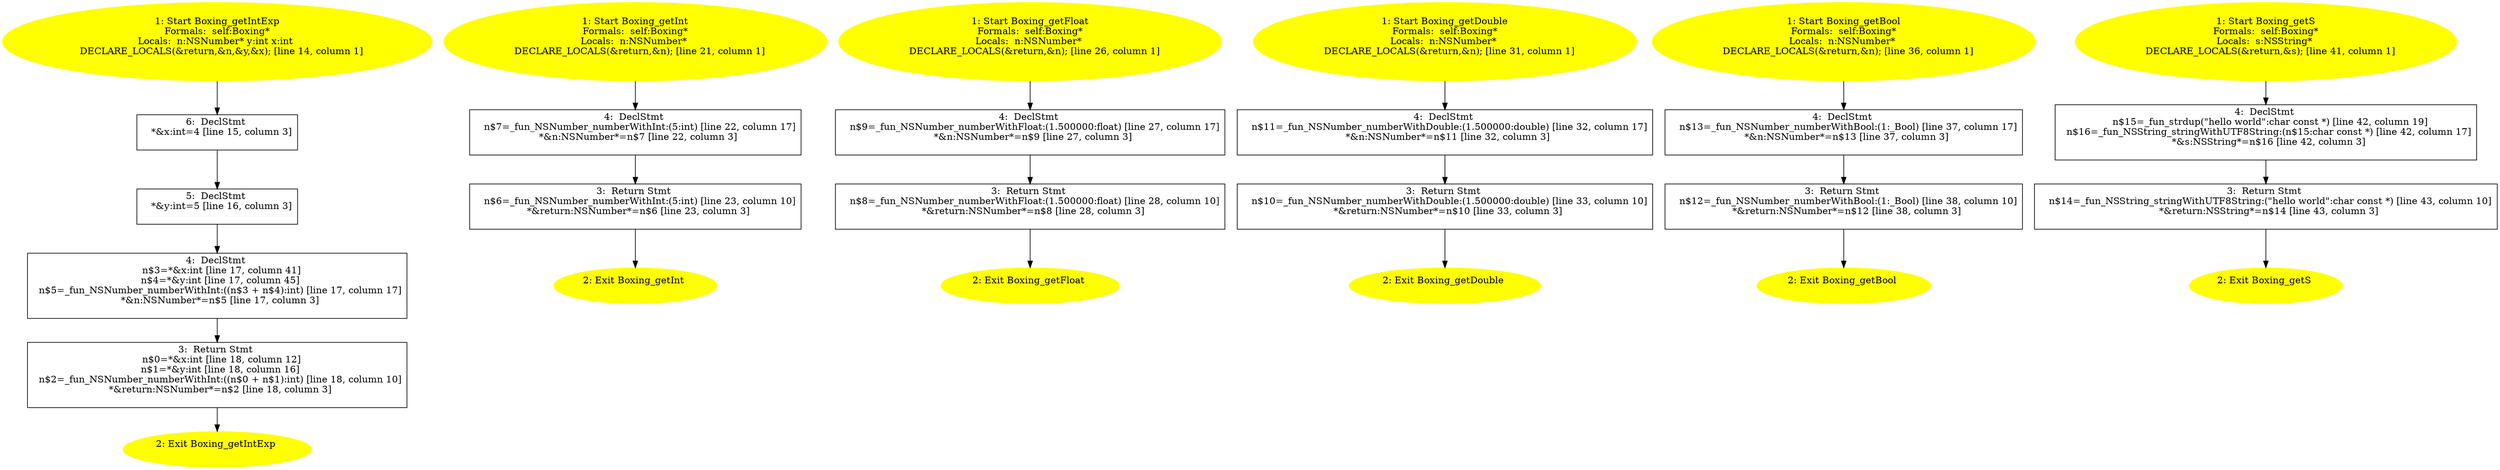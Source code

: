 /* @generated */
digraph cfg {
"getIntExp#Boxing#instance.1230c4f8d594629f186c72bd450c75b1_1" [label="1: Start Boxing_getIntExp\nFormals:  self:Boxing*\nLocals:  n:NSNumber* y:int x:int \n   DECLARE_LOCALS(&return,&n,&y,&x); [line 14, column 1]\n " color=yellow style=filled]
	

	 "getIntExp#Boxing#instance.1230c4f8d594629f186c72bd450c75b1_1" -> "getIntExp#Boxing#instance.1230c4f8d594629f186c72bd450c75b1_6" ;
"getIntExp#Boxing#instance.1230c4f8d594629f186c72bd450c75b1_2" [label="2: Exit Boxing_getIntExp \n  " color=yellow style=filled]
	

"getIntExp#Boxing#instance.1230c4f8d594629f186c72bd450c75b1_3" [label="3:  Return Stmt \n   n$0=*&x:int [line 18, column 12]\n  n$1=*&y:int [line 18, column 16]\n  n$2=_fun_NSNumber_numberWithInt:((n$0 + n$1):int) [line 18, column 10]\n  *&return:NSNumber*=n$2 [line 18, column 3]\n " shape="box"]
	

	 "getIntExp#Boxing#instance.1230c4f8d594629f186c72bd450c75b1_3" -> "getIntExp#Boxing#instance.1230c4f8d594629f186c72bd450c75b1_2" ;
"getIntExp#Boxing#instance.1230c4f8d594629f186c72bd450c75b1_4" [label="4:  DeclStmt \n   n$3=*&x:int [line 17, column 41]\n  n$4=*&y:int [line 17, column 45]\n  n$5=_fun_NSNumber_numberWithInt:((n$3 + n$4):int) [line 17, column 17]\n  *&n:NSNumber*=n$5 [line 17, column 3]\n " shape="box"]
	

	 "getIntExp#Boxing#instance.1230c4f8d594629f186c72bd450c75b1_4" -> "getIntExp#Boxing#instance.1230c4f8d594629f186c72bd450c75b1_3" ;
"getIntExp#Boxing#instance.1230c4f8d594629f186c72bd450c75b1_5" [label="5:  DeclStmt \n   *&y:int=5 [line 16, column 3]\n " shape="box"]
	

	 "getIntExp#Boxing#instance.1230c4f8d594629f186c72bd450c75b1_5" -> "getIntExp#Boxing#instance.1230c4f8d594629f186c72bd450c75b1_4" ;
"getIntExp#Boxing#instance.1230c4f8d594629f186c72bd450c75b1_6" [label="6:  DeclStmt \n   *&x:int=4 [line 15, column 3]\n " shape="box"]
	

	 "getIntExp#Boxing#instance.1230c4f8d594629f186c72bd450c75b1_6" -> "getIntExp#Boxing#instance.1230c4f8d594629f186c72bd450c75b1_5" ;
"getInt#Boxing#instance.6b1205ea87bb285944ca74c0597dcf85_1" [label="1: Start Boxing_getInt\nFormals:  self:Boxing*\nLocals:  n:NSNumber* \n   DECLARE_LOCALS(&return,&n); [line 21, column 1]\n " color=yellow style=filled]
	

	 "getInt#Boxing#instance.6b1205ea87bb285944ca74c0597dcf85_1" -> "getInt#Boxing#instance.6b1205ea87bb285944ca74c0597dcf85_4" ;
"getInt#Boxing#instance.6b1205ea87bb285944ca74c0597dcf85_2" [label="2: Exit Boxing_getInt \n  " color=yellow style=filled]
	

"getInt#Boxing#instance.6b1205ea87bb285944ca74c0597dcf85_3" [label="3:  Return Stmt \n   n$6=_fun_NSNumber_numberWithInt:(5:int) [line 23, column 10]\n  *&return:NSNumber*=n$6 [line 23, column 3]\n " shape="box"]
	

	 "getInt#Boxing#instance.6b1205ea87bb285944ca74c0597dcf85_3" -> "getInt#Boxing#instance.6b1205ea87bb285944ca74c0597dcf85_2" ;
"getInt#Boxing#instance.6b1205ea87bb285944ca74c0597dcf85_4" [label="4:  DeclStmt \n   n$7=_fun_NSNumber_numberWithInt:(5:int) [line 22, column 17]\n  *&n:NSNumber*=n$7 [line 22, column 3]\n " shape="box"]
	

	 "getInt#Boxing#instance.6b1205ea87bb285944ca74c0597dcf85_4" -> "getInt#Boxing#instance.6b1205ea87bb285944ca74c0597dcf85_3" ;
"getFloat#Boxing#instance.3de027274316c0cdfd230c6dbd0333a0_1" [label="1: Start Boxing_getFloat\nFormals:  self:Boxing*\nLocals:  n:NSNumber* \n   DECLARE_LOCALS(&return,&n); [line 26, column 1]\n " color=yellow style=filled]
	

	 "getFloat#Boxing#instance.3de027274316c0cdfd230c6dbd0333a0_1" -> "getFloat#Boxing#instance.3de027274316c0cdfd230c6dbd0333a0_4" ;
"getFloat#Boxing#instance.3de027274316c0cdfd230c6dbd0333a0_2" [label="2: Exit Boxing_getFloat \n  " color=yellow style=filled]
	

"getFloat#Boxing#instance.3de027274316c0cdfd230c6dbd0333a0_3" [label="3:  Return Stmt \n   n$8=_fun_NSNumber_numberWithFloat:(1.500000:float) [line 28, column 10]\n  *&return:NSNumber*=n$8 [line 28, column 3]\n " shape="box"]
	

	 "getFloat#Boxing#instance.3de027274316c0cdfd230c6dbd0333a0_3" -> "getFloat#Boxing#instance.3de027274316c0cdfd230c6dbd0333a0_2" ;
"getFloat#Boxing#instance.3de027274316c0cdfd230c6dbd0333a0_4" [label="4:  DeclStmt \n   n$9=_fun_NSNumber_numberWithFloat:(1.500000:float) [line 27, column 17]\n  *&n:NSNumber*=n$9 [line 27, column 3]\n " shape="box"]
	

	 "getFloat#Boxing#instance.3de027274316c0cdfd230c6dbd0333a0_4" -> "getFloat#Boxing#instance.3de027274316c0cdfd230c6dbd0333a0_3" ;
"getDouble#Boxing#instance.d2ccf367cc9eb4c0b5e345694f262070_1" [label="1: Start Boxing_getDouble\nFormals:  self:Boxing*\nLocals:  n:NSNumber* \n   DECLARE_LOCALS(&return,&n); [line 31, column 1]\n " color=yellow style=filled]
	

	 "getDouble#Boxing#instance.d2ccf367cc9eb4c0b5e345694f262070_1" -> "getDouble#Boxing#instance.d2ccf367cc9eb4c0b5e345694f262070_4" ;
"getDouble#Boxing#instance.d2ccf367cc9eb4c0b5e345694f262070_2" [label="2: Exit Boxing_getDouble \n  " color=yellow style=filled]
	

"getDouble#Boxing#instance.d2ccf367cc9eb4c0b5e345694f262070_3" [label="3:  Return Stmt \n   n$10=_fun_NSNumber_numberWithDouble:(1.500000:double) [line 33, column 10]\n  *&return:NSNumber*=n$10 [line 33, column 3]\n " shape="box"]
	

	 "getDouble#Boxing#instance.d2ccf367cc9eb4c0b5e345694f262070_3" -> "getDouble#Boxing#instance.d2ccf367cc9eb4c0b5e345694f262070_2" ;
"getDouble#Boxing#instance.d2ccf367cc9eb4c0b5e345694f262070_4" [label="4:  DeclStmt \n   n$11=_fun_NSNumber_numberWithDouble:(1.500000:double) [line 32, column 17]\n  *&n:NSNumber*=n$11 [line 32, column 3]\n " shape="box"]
	

	 "getDouble#Boxing#instance.d2ccf367cc9eb4c0b5e345694f262070_4" -> "getDouble#Boxing#instance.d2ccf367cc9eb4c0b5e345694f262070_3" ;
"getBool#Boxing#instance.3315ec58788820860ec4adc889dd7197_1" [label="1: Start Boxing_getBool\nFormals:  self:Boxing*\nLocals:  n:NSNumber* \n   DECLARE_LOCALS(&return,&n); [line 36, column 1]\n " color=yellow style=filled]
	

	 "getBool#Boxing#instance.3315ec58788820860ec4adc889dd7197_1" -> "getBool#Boxing#instance.3315ec58788820860ec4adc889dd7197_4" ;
"getBool#Boxing#instance.3315ec58788820860ec4adc889dd7197_2" [label="2: Exit Boxing_getBool \n  " color=yellow style=filled]
	

"getBool#Boxing#instance.3315ec58788820860ec4adc889dd7197_3" [label="3:  Return Stmt \n   n$12=_fun_NSNumber_numberWithBool:(1:_Bool) [line 38, column 10]\n  *&return:NSNumber*=n$12 [line 38, column 3]\n " shape="box"]
	

	 "getBool#Boxing#instance.3315ec58788820860ec4adc889dd7197_3" -> "getBool#Boxing#instance.3315ec58788820860ec4adc889dd7197_2" ;
"getBool#Boxing#instance.3315ec58788820860ec4adc889dd7197_4" [label="4:  DeclStmt \n   n$13=_fun_NSNumber_numberWithBool:(1:_Bool) [line 37, column 17]\n  *&n:NSNumber*=n$13 [line 37, column 3]\n " shape="box"]
	

	 "getBool#Boxing#instance.3315ec58788820860ec4adc889dd7197_4" -> "getBool#Boxing#instance.3315ec58788820860ec4adc889dd7197_3" ;
"getS#Boxing#instance.97ccd331527b54376eb9b2b822cb25a3_1" [label="1: Start Boxing_getS\nFormals:  self:Boxing*\nLocals:  s:NSString* \n   DECLARE_LOCALS(&return,&s); [line 41, column 1]\n " color=yellow style=filled]
	

	 "getS#Boxing#instance.97ccd331527b54376eb9b2b822cb25a3_1" -> "getS#Boxing#instance.97ccd331527b54376eb9b2b822cb25a3_4" ;
"getS#Boxing#instance.97ccd331527b54376eb9b2b822cb25a3_2" [label="2: Exit Boxing_getS \n  " color=yellow style=filled]
	

"getS#Boxing#instance.97ccd331527b54376eb9b2b822cb25a3_3" [label="3:  Return Stmt \n   n$14=_fun_NSString_stringWithUTF8String:(\"hello world\":char const *) [line 43, column 10]\n  *&return:NSString*=n$14 [line 43, column 3]\n " shape="box"]
	

	 "getS#Boxing#instance.97ccd331527b54376eb9b2b822cb25a3_3" -> "getS#Boxing#instance.97ccd331527b54376eb9b2b822cb25a3_2" ;
"getS#Boxing#instance.97ccd331527b54376eb9b2b822cb25a3_4" [label="4:  DeclStmt \n   n$15=_fun_strdup(\"hello world\":char const *) [line 42, column 19]\n  n$16=_fun_NSString_stringWithUTF8String:(n$15:char const *) [line 42, column 17]\n  *&s:NSString*=n$16 [line 42, column 3]\n " shape="box"]
	

	 "getS#Boxing#instance.97ccd331527b54376eb9b2b822cb25a3_4" -> "getS#Boxing#instance.97ccd331527b54376eb9b2b822cb25a3_3" ;
}
